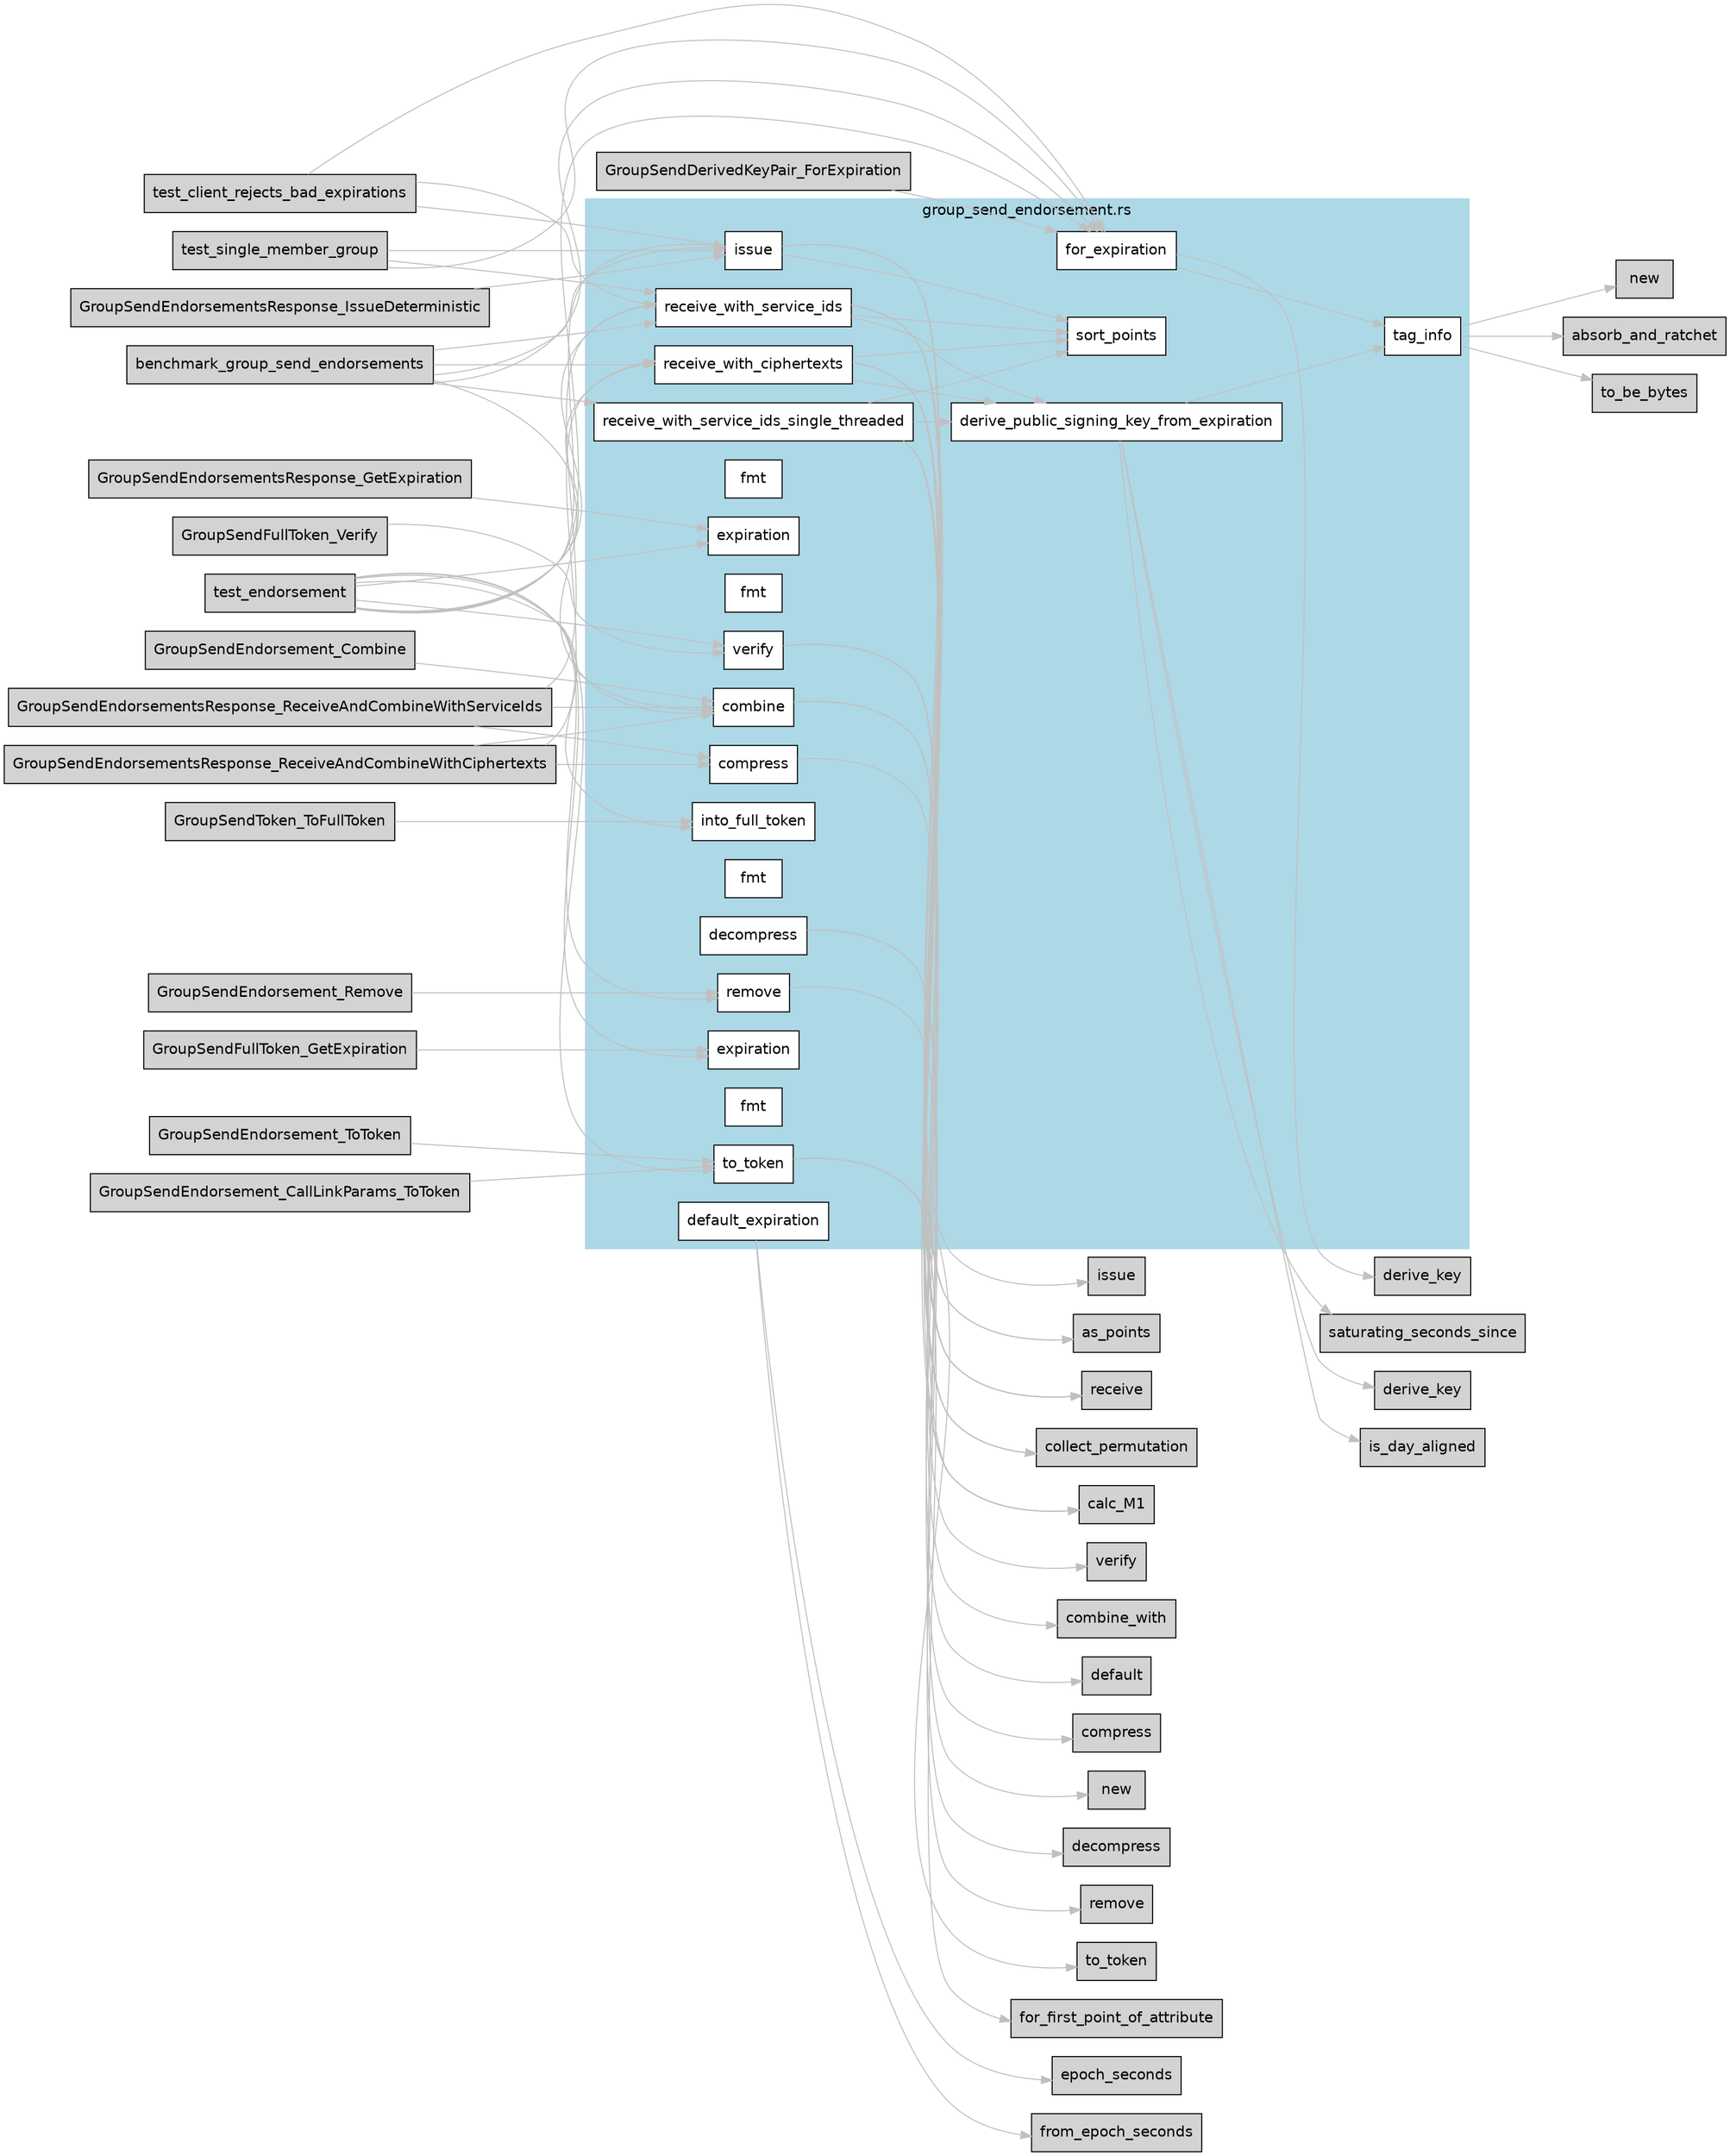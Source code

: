 digraph files_subgraph {
  rankdir=LR;
  node [shape=box, style=filled, fontname=Helvetica];
  edge [color=gray];

  subgraph cluster_0 {
    label = "group_send_endorsement.rs";
    style=filled;
    color=lightblue;
    fontname=Helvetica;
    "rust-analyzer cargo zkgroup 0.9.0 api/groups/group_send_endorsement/impl#[GroupSendEndorsementsResponse]sort_points()." [label="sort_points", tooltip="    fn sort_points(points: &mut [(usize, curve25519_dalek_signal::RistrettoPoint)]) {         debug_assert!(points.iter().enumerate().all(|(i, (j, _))| i == *j));         let sort_keys = curve25519_da...", fillcolor=white]
    "rust-analyzer cargo zkgroup 0.9.0 api/groups/group_send_endorsement/impl#[GroupSendDerivedKeyPair]for_expiration()." [label="for_expiration", tooltip="    pub fn for_expiration(         expiration: Timestamp,         root: impl AsRef<zkcredential::endorsements::ServerRootKeyPair>,     ) -> Self {         Self {             reserved: ReservedByte::de...", fillcolor=white]
    "rust-analyzer cargo zkgroup 0.9.0 api/groups/group_send_endorsement/impl#[GroupSendEndorsement]compress()." [label="compress", tooltip="    pub fn compress(         self,     ) -> GroupSendEndorsement<curve25519_dalek_signal::ristretto::CompressedRistretto> {         GroupSendEndorsement {             reserved: self.reserved,         ...", fillcolor=white]
    "rust-analyzer cargo zkgroup 0.9.0 api/groups/group_send_endorsement/impl#[GroupSendEndorsement]to_token()." [label="to_token", tooltip="    pub fn to_token<T: AsRef<uid_encryption::KeyPair>>(&self, key_pair: T) -> GroupSendToken {         let client_key =             zkcredential::endorsements::ClientDecryptionKey::for_first_point_of_...", fillcolor=white]
    "rust-analyzer cargo zkgroup 0.9.0 api/groups/group_send_endorsement/impl#[GroupSendEndorsementsResponse]receive_with_ciphertexts()." [label="receive_with_ciphertexts", tooltip="    pub fn receive_with_ciphertexts(         self,         member_ciphertexts: impl IntoIterator<Item = UuidCiphertext>,         now: Timestamp,         root_public_key: impl AsRef<zkcredential::endor...", fillcolor=white]
    "rust-analyzer cargo zkgroup 0.9.0 api/groups/group_send_endorsement/impl#[GroupSendEndorsement]remove()." [label="remove", tooltip="    pub fn remove(&self, unwanted_endorsements: &GroupSendEndorsement) -> GroupSendEndorsement {         assert_eq!(             self.reserved, unwanted_endorsements.reserved,             ' endorsemen...", fillcolor=white]
    "rust-analyzer cargo zkgroup 0.9.0 api/groups/group_send_endorsement/impl#[GroupSendEndorsement][Debug]fmt()." [label="fmt", tooltip="    fn fmt(&self, f: &mut std::fmt::Formatter<'_>) -> std::fmt::Result {         f.debug_struct(' GroupSendEndorsement' )             .field(' reserved' , &self.reserved)             .field(' endorsem...", fillcolor=white]
    "rust-analyzer cargo zkgroup 0.9.0 api/groups/group_send_endorsement/impl#[GroupSendEndorsementsResponse]receive_with_service_ids()." [label="receive_with_service_ids", tooltip="    pub fn receive_with_service_ids<T>(         self,         user_ids: T,         now: Timestamp,         group_params: &GroupSecretParams,         root_public_key: impl AsRef<zkcredential::endorseme...", fillcolor=white]
    "rust-analyzer cargo zkgroup 0.9.0 api/groups/group_send_endorsement/impl#[GroupSendToken][Debug]fmt()." [label="fmt", tooltip="    fn fmt(&self, f: &mut std::fmt::Formatter<'_>) -> std::fmt::Result {         f.debug_struct(' GroupSendToken' )             .field(' reserved' , &self.reserved)             .field(' raw_token' , &...", fillcolor=white]
    "rust-analyzer cargo zkgroup 0.9.0 api/groups/group_send_endorsement/impl#[GroupSendToken]into_full_token()." [label="into_full_token", tooltip="    pub fn into_full_token(self, expiration: Timestamp) -> GroupSendFullToken {         GroupSendFullToken {             reserved: self.reserved,             raw_token: self.raw_token,             exp...", fillcolor=white]
    "rust-analyzer cargo zkgroup 0.9.0 api/groups/group_send_endorsement/impl#[GroupSendEndorsement]combine()." [label="combine", tooltip="    pub fn combine(         endorsements: impl IntoIterator<Item = GroupSendEndorsement>,     ) -> GroupSendEndorsement {         let mut endorsements = endorsements.into_iter();         let Some(mut ...", fillcolor=white]
    "rust-analyzer cargo zkgroup 0.9.0 api/groups/group_send_endorsement/impl#[GroupSendEndorsementsResponse]default_expiration()." [label="default_expiration", tooltip="    pub fn default_expiration(current_time: Timestamp) -> Timestamp {         // Return the end of the next day, unless that's less than 25 hours away.         // In that case, return the end of the f...", fillcolor=white]
    "rust-analyzer cargo zkgroup 0.9.0 api/groups/group_send_endorsement/impl#[GroupSendEndorsementsResponse]expiration()." [label="expiration", tooltip="    pub fn expiration(&self) -> Timestamp {         self.expiration     }", fillcolor=white]
    "rust-analyzer cargo zkgroup 0.9.0 api/groups/group_send_endorsement/impl#[`GroupSendEndorsement<curve25519_dalek_signal::ristretto::CompressedRistretto>`][Debug]fmt()." [label="fmt", tooltip="    fn fmt(&self, f: &mut std::fmt::Formatter<'_>) -> std::fmt::Result {         f.debug_struct(' GroupSendEndorsement' )             .field(' reserved' , &self.reserved)             .field(' endorsem...", fillcolor=white]
    "rust-analyzer cargo zkgroup 0.9.0 api/groups/group_send_endorsement/impl#[`GroupSendEndorsement<curve25519_dalek_signal::ristretto::CompressedRistretto>`]decompress()." [label="decompress", tooltip="    pub fn decompress(         self,     ) -> Result<         GroupSendEndorsement<curve25519_dalek_signal::RistrettoPoint>,         ZkGroupDeserializationFailure,     > {         Ok(GroupSendEndorsem...", fillcolor=white]
    "rust-analyzer cargo zkgroup 0.9.0 api/groups/group_send_endorsement/impl#[GroupSendEndorsementsResponse]derive_public_signing_key_from_expiration()." [label="derive_public_signing_key_from_expiration", tooltip="    fn derive_public_signing_key_from_expiration(         &self,         now: Timestamp,         root_public_key: impl AsRef<zkcredential::endorsements::ServerRootPublicKey>,     ) -> Result<zkcredent...", fillcolor=white]
    "rust-analyzer cargo zkgroup 0.9.0 api/groups/group_send_endorsement/impl#[GroupSendFullToken]verify()." [label="verify", tooltip="    pub fn verify(         &self,         user_ids: impl IntoIterator<Item = libsignal_core::ServiceId>,         now: Timestamp,         key_pair: &GroupSendDerivedKeyPair,     ) -> Result<(), ZkGroup...", fillcolor=white]
    "rust-analyzer cargo zkgroup 0.9.0 api/groups/group_send_endorsement/impl#[GroupSendEndorsementsResponse]issue()." [label="issue", tooltip="    pub fn issue(         member_ciphertexts: impl IntoIterator<Item = UuidCiphertext>,         key_pair: &GroupSendDerivedKeyPair,         randomness: RandomnessBytes,     ) -> Self {         // Note...", fillcolor=white]
    "rust-analyzer cargo zkgroup 0.9.0 api/groups/group_send_endorsement/impl#[GroupSendFullToken][Debug]fmt()." [label="fmt", tooltip="    fn fmt(&self, f: &mut std::fmt::Formatter<'_>) -> std::fmt::Result {         f.debug_struct(' GroupSendFullToken' )             .field(' reserved' , &self.reserved)             .field(' raw_token'...", fillcolor=white]
    "rust-analyzer cargo zkgroup 0.9.0 api/groups/group_send_endorsement/impl#[GroupSendEndorsementsResponse]receive_with_service_ids_single_threaded()." [label="receive_with_service_ids_single_threaded", tooltip="    pub fn receive_with_service_ids_single_threaded(         self,         user_ids: impl IntoIterator<Item = libsignal_core::ServiceId>,         now: Timestamp,         group_params: &GroupSecretPara...", fillcolor=white]
    "rust-analyzer cargo zkgroup 0.9.0 api/groups/group_send_endorsement/impl#[GroupSendFullToken]expiration()." [label="expiration", tooltip="    pub fn expiration(&self) -> Timestamp {         self.expiration     }", fillcolor=white]
    "rust-analyzer cargo zkgroup 0.9.0 api/groups/group_send_endorsement/impl#[GroupSendDerivedKeyPair]tag_info()." [label="tag_info", tooltip="    fn tag_info(expiration: Timestamp) -> impl poksho::ShoApi + Clone {         let mut sho = poksho::ShoHmacSha256::new(b' 20240215_Signal_GroupSendEndorsement' );         sho.absorb_and_ratchet(&exp...", fillcolor=white]
  }
  "rust-analyzer cargo zkgroup 0.9.0 crypto/uid_struct/impl#[UidStruct]calc_M1()." [label="calc_M1", fillcolor=lightgray]
  "rust-analyzer cargo zkcredential 0.1.0 attributes/impl#[`Ciphertext<D>`][Attribute]as_points()." [label="as_points", fillcolor=lightgray]
  "rust-analyzer cargo zkcredential 0.1.0 endorsements/impl#[Endorsement]compress()." [label="compress", fillcolor=lightgray]
  "rust-analyzer cargo zkcredential 0.1.0 endorsements/impl#[`Endorsement<Storage>`][Default]default()." [label="default", fillcolor=lightgray]
  "rust-analyzer cargo zkgroup 0.9.0 benchmark_group_send_endorsements()." [label="benchmark_group_send_endorsements", fillcolor=lightgray]
  "rust-analyzer cargo zkgroup 0.9.0 common/simple_types/impl#[Timestamp]epoch_seconds()." [label="epoch_seconds", fillcolor=lightgray]
  "rust-analyzer cargo libsignal-bridge 0.1.0 zkgroup/GroupSendDerivedKeyPair_ForExpiration()." [label="GroupSendDerivedKeyPair_ForExpiration", fillcolor=lightgray]
  "rust-analyzer cargo zkgroup 0.9.0 common/simple_types/impl#[Timestamp]from_epoch_seconds()." [label="from_epoch_seconds", fillcolor=lightgray]
  "rust-analyzer cargo libsignal-bridge 0.1.0 zkgroup/GroupSendEndorsementsResponse_GetExpiration()." [label="GroupSendEndorsementsResponse_GetExpiration", fillcolor=lightgray]
  "rust-analyzer cargo libsignal-bridge 0.1.0 zkgroup/GroupSendEndorsement_Combine()." [label="GroupSendEndorsement_Combine", fillcolor=lightgray]
  "rust-analyzer cargo zkgroup 0.9.0 test_single_member_group()." [label="test_single_member_group", fillcolor=lightgray]
  "rust-analyzer cargo libsignal-bridge 0.1.0 zkgroup/GroupSendEndorsementsResponse_IssueDeterministic()." [label="GroupSendEndorsementsResponse_IssueDeterministic", fillcolor=lightgray]
  "rust-analyzer cargo zkcredential 0.1.0 endorsements/impl#[ClientDecryptionKey]for_first_point_of_attribute()." [label="for_first_point_of_attribute", fillcolor=lightgray]
  "rust-analyzer cargo poksho 0.7.0 shohmacsha256/impl#[ShoHmacSha256][ShoApi]new()." [label="new", fillcolor=lightgray]
  "rust-analyzer cargo libsignal-bridge 0.1.0 zkgroup/GroupSendEndorsementsResponse_ReceiveAndCombineWithCiphertexts()." [label="GroupSendEndorsementsResponse_ReceiveAndCombineWithCiphertexts", fillcolor=lightgray]
  "rust-analyzer cargo zkcredential 0.1.0 endorsements/impl#[ServerRootKeyPair]derive_key()." [label="derive_key", fillcolor=lightgray]
  "rust-analyzer cargo libsignal-bridge 0.1.0 zkgroup/GroupSendEndorsementsResponse_ReceiveAndCombineWithServiceIds()." [label="GroupSendEndorsementsResponse_ReceiveAndCombineWithServiceIds", fillcolor=lightgray]
  "rust-analyzer cargo libsignal-bridge 0.1.0 zkgroup/GroupSendEndorsement_CallLinkParams_ToToken()." [label="GroupSendEndorsement_CallLinkParams_ToToken", fillcolor=lightgray]
  "rust-analyzer cargo zkgroup 0.9.0 common/array_utils/collect_permutation()." [label="collect_permutation", fillcolor=lightgray]
  "rust-analyzer cargo zkgroup 0.9.0 common/simple_types/impl#[Timestamp]saturating_seconds_since()." [label="saturating_seconds_since", fillcolor=lightgray]
  "rust-analyzer cargo libsignal-bridge 0.1.0 zkgroup/GroupSendEndorsement_ToToken()." [label="GroupSendEndorsement_ToToken", fillcolor=lightgray]
  "rust-analyzer cargo zkgroup 0.9.0 test_endorsement()." [label="test_endorsement", fillcolor=lightgray]
  "rust-analyzer cargo zkcredential 0.1.0 endorsements/impl#[ServerDerivedKeyPair]verify()." [label="verify", fillcolor=lightgray]
  "rust-analyzer cargo zkcredential 0.1.0 endorsements/impl#[ServerRootPublicKey]derive_key()." [label="derive_key", fillcolor=lightgray]
  "rust-analyzer cargo libsignal-bridge 0.1.0 zkgroup/GroupSendFullToken_Verify()." [label="GroupSendFullToken_Verify", fillcolor=lightgray]
  "rust-analyzer cargo zkcredential 0.1.0 endorsements/impl#[`Endorsement<CompressedRistretto>`]decompress()." [label="decompress", fillcolor=lightgray]
  "rust-analyzer cargo libsignal-bridge 0.1.0 zkgroup/GroupSendToken_ToFullToken()." [label="GroupSendToken_ToFullToken", fillcolor=lightgray]
  "rust-analyzer cargo zkcredential 0.1.0 endorsements/impl#[EndorsementResponse]receive()." [label="receive", fillcolor=lightgray]
  "rust-analyzer cargo libsignal-bridge 0.1.0 zkgroup/GroupSendEndorsement_Remove()." [label="GroupSendEndorsement_Remove", fillcolor=lightgray]
  "rust-analyzer cargo poksho 0.7.0 shoapi/ShoApi#absorb_and_ratchet()." [label="absorb_and_ratchet", fillcolor=lightgray]
  "rust-analyzer cargo zkgroup 0.9.0 common/simple_types/impl#[Timestamp]is_day_aligned()." [label="is_day_aligned", fillcolor=lightgray]
  "rust-analyzer cargo zkgroup 0.9.0 common/errors/impl#[ZkGroupDeserializationFailure]new()." [label="new", fillcolor=lightgray]
  "rust-analyzer cargo zkcredential 0.1.0 endorsements/impl#[Endorsement]to_token()." [label="to_token", fillcolor=lightgray]
  "rust-analyzer cargo zkcredential 0.1.0 endorsements/impl#[Endorsement]combine_with()." [label="combine_with", fillcolor=lightgray]
  "rust-analyzer cargo zkcredential 0.1.0 endorsements/impl#[EndorsementResponse]issue()." [label="issue", fillcolor=lightgray]
  "rust-analyzer cargo libsignal-bridge 0.1.0 zkgroup/GroupSendFullToken_GetExpiration()." [label="GroupSendFullToken_GetExpiration", fillcolor=lightgray]
  "rust-analyzer cargo zkgroup 0.9.0 test_client_rejects_bad_expirations()." [label="test_client_rejects_bad_expirations", fillcolor=lightgray]
  "rust-analyzer cargo zkcredential 0.1.0 endorsements/impl#[Endorsement]remove()." [label="remove", fillcolor=lightgray]
  "rust-analyzer cargo zkgroup 0.9.0 common/simple_types/impl#[Timestamp]to_be_bytes()." [label="to_be_bytes", fillcolor=lightgray]

  "rust-analyzer cargo zkgroup 0.9.0 api/groups/group_send_endorsement/impl#[GroupSendDerivedKeyPair]for_expiration()." -> "rust-analyzer cargo zkgroup 0.9.0 api/groups/group_send_endorsement/impl#[GroupSendDerivedKeyPair]tag_info()."
  "rust-analyzer cargo zkgroup 0.9.0 api/groups/group_send_endorsement/impl#[GroupSendDerivedKeyPair]for_expiration()." -> "rust-analyzer cargo zkcredential 0.1.0 endorsements/impl#[ServerRootKeyPair]derive_key()."
  "rust-analyzer cargo zkgroup 0.9.0 api/groups/group_send_endorsement/impl#[GroupSendEndorsement]compress()." -> "rust-analyzer cargo zkcredential 0.1.0 endorsements/impl#[Endorsement]compress()."
  "rust-analyzer cargo zkgroup 0.9.0 api/groups/group_send_endorsement/impl#[GroupSendEndorsement]to_token()." -> "rust-analyzer cargo zkcredential 0.1.0 endorsements/impl#[ClientDecryptionKey]for_first_point_of_attribute()."
  "rust-analyzer cargo zkgroup 0.9.0 api/groups/group_send_endorsement/impl#[GroupSendEndorsement]to_token()." -> "rust-analyzer cargo zkcredential 0.1.0 endorsements/impl#[Endorsement]to_token()."
  "rust-analyzer cargo zkgroup 0.9.0 api/groups/group_send_endorsement/impl#[GroupSendEndorsementsResponse]receive_with_ciphertexts()." -> "rust-analyzer cargo zkcredential 0.1.0 endorsements/impl#[EndorsementResponse]receive()."
  "rust-analyzer cargo zkgroup 0.9.0 api/groups/group_send_endorsement/impl#[GroupSendEndorsementsResponse]receive_with_ciphertexts()." -> "rust-analyzer cargo zkgroup 0.9.0 common/array_utils/collect_permutation()."
  "rust-analyzer cargo zkgroup 0.9.0 api/groups/group_send_endorsement/impl#[GroupSendEndorsementsResponse]receive_with_ciphertexts()." -> "rust-analyzer cargo zkgroup 0.9.0 api/groups/group_send_endorsement/impl#[GroupSendEndorsementsResponse]sort_points()."
  "rust-analyzer cargo zkgroup 0.9.0 api/groups/group_send_endorsement/impl#[GroupSendEndorsementsResponse]receive_with_ciphertexts()." -> "rust-analyzer cargo zkgroup 0.9.0 api/groups/group_send_endorsement/impl#[GroupSendEndorsementsResponse]derive_public_signing_key_from_expiration()."
  "rust-analyzer cargo zkgroup 0.9.0 api/groups/group_send_endorsement/impl#[GroupSendEndorsementsResponse]receive_with_ciphertexts()." -> "rust-analyzer cargo zkcredential 0.1.0 attributes/impl#[`Ciphertext<D>`][Attribute]as_points()."
  "rust-analyzer cargo zkgroup 0.9.0 api/groups/group_send_endorsement/impl#[GroupSendEndorsement]remove()." -> "rust-analyzer cargo zkcredential 0.1.0 endorsements/impl#[Endorsement]remove()."
  "rust-analyzer cargo zkgroup 0.9.0 api/groups/group_send_endorsement/impl#[GroupSendEndorsementsResponse]receive_with_service_ids()." -> "rust-analyzer cargo zkgroup 0.9.0 common/array_utils/collect_permutation()."
  "rust-analyzer cargo zkgroup 0.9.0 api/groups/group_send_endorsement/impl#[GroupSendEndorsementsResponse]receive_with_service_ids()." -> "rust-analyzer cargo zkgroup 0.9.0 crypto/uid_struct/impl#[UidStruct]calc_M1()."
  "rust-analyzer cargo zkgroup 0.9.0 api/groups/group_send_endorsement/impl#[GroupSendEndorsementsResponse]receive_with_service_ids()." -> "rust-analyzer cargo zkgroup 0.9.0 api/groups/group_send_endorsement/impl#[GroupSendEndorsementsResponse]derive_public_signing_key_from_expiration()."
  "rust-analyzer cargo zkgroup 0.9.0 api/groups/group_send_endorsement/impl#[GroupSendEndorsementsResponse]receive_with_service_ids()." -> "rust-analyzer cargo zkgroup 0.9.0 api/groups/group_send_endorsement/impl#[GroupSendEndorsementsResponse]sort_points()."
  "rust-analyzer cargo zkgroup 0.9.0 api/groups/group_send_endorsement/impl#[GroupSendEndorsementsResponse]receive_with_service_ids()." -> "rust-analyzer cargo zkcredential 0.1.0 endorsements/impl#[EndorsementResponse]receive()."
  "rust-analyzer cargo zkgroup 0.9.0 api/groups/group_send_endorsement/impl#[GroupSendEndorsement]combine()." -> "rust-analyzer cargo zkcredential 0.1.0 endorsements/impl#[Endorsement]combine_with()."
  "rust-analyzer cargo zkgroup 0.9.0 api/groups/group_send_endorsement/impl#[GroupSendEndorsement]combine()." -> "rust-analyzer cargo zkcredential 0.1.0 endorsements/impl#[`Endorsement<Storage>`][Default]default()."
  "rust-analyzer cargo zkgroup 0.9.0 api/groups/group_send_endorsement/impl#[GroupSendEndorsementsResponse]default_expiration()." -> "rust-analyzer cargo zkgroup 0.9.0 common/simple_types/impl#[Timestamp]from_epoch_seconds()."
  "rust-analyzer cargo zkgroup 0.9.0 api/groups/group_send_endorsement/impl#[GroupSendEndorsementsResponse]default_expiration()." -> "rust-analyzer cargo zkgroup 0.9.0 common/simple_types/impl#[Timestamp]epoch_seconds()."
  "rust-analyzer cargo zkgroup 0.9.0 api/groups/group_send_endorsement/impl#[`GroupSendEndorsement<curve25519_dalek_signal::ristretto::CompressedRistretto>`]decompress()." -> "rust-analyzer cargo zkcredential 0.1.0 endorsements/impl#[`Endorsement<CompressedRistretto>`]decompress()."
  "rust-analyzer cargo zkgroup 0.9.0 api/groups/group_send_endorsement/impl#[`GroupSendEndorsement<curve25519_dalek_signal::ristretto::CompressedRistretto>`]decompress()." -> "rust-analyzer cargo zkgroup 0.9.0 common/errors/impl#[ZkGroupDeserializationFailure]new()."
  "rust-analyzer cargo zkgroup 0.9.0 api/groups/group_send_endorsement/impl#[GroupSendEndorsementsResponse]derive_public_signing_key_from_expiration()." -> "rust-analyzer cargo zkgroup 0.9.0 api/groups/group_send_endorsement/impl#[GroupSendDerivedKeyPair]tag_info()."
  "rust-analyzer cargo zkgroup 0.9.0 api/groups/group_send_endorsement/impl#[GroupSendEndorsementsResponse]derive_public_signing_key_from_expiration()." -> "rust-analyzer cargo zkcredential 0.1.0 endorsements/impl#[ServerRootPublicKey]derive_key()."
  "rust-analyzer cargo zkgroup 0.9.0 api/groups/group_send_endorsement/impl#[GroupSendEndorsementsResponse]derive_public_signing_key_from_expiration()." -> "rust-analyzer cargo zkgroup 0.9.0 common/simple_types/impl#[Timestamp]saturating_seconds_since()."
  "rust-analyzer cargo zkgroup 0.9.0 api/groups/group_send_endorsement/impl#[GroupSendEndorsementsResponse]derive_public_signing_key_from_expiration()." -> "rust-analyzer cargo zkgroup 0.9.0 common/simple_types/impl#[Timestamp]is_day_aligned()."
  "rust-analyzer cargo zkgroup 0.9.0 api/groups/group_send_endorsement/impl#[GroupSendFullToken]verify()." -> "rust-analyzer cargo zkcredential 0.1.0 endorsements/impl#[ServerDerivedKeyPair]verify()."
  "rust-analyzer cargo zkgroup 0.9.0 api/groups/group_send_endorsement/impl#[GroupSendFullToken]verify()." -> "rust-analyzer cargo zkgroup 0.9.0 crypto/uid_struct/impl#[UidStruct]calc_M1()."
  "rust-analyzer cargo zkgroup 0.9.0 api/groups/group_send_endorsement/impl#[GroupSendEndorsementsResponse]issue()." -> "rust-analyzer cargo zkcredential 0.1.0 endorsements/impl#[EndorsementResponse]issue()."
  "rust-analyzer cargo zkgroup 0.9.0 api/groups/group_send_endorsement/impl#[GroupSendEndorsementsResponse]issue()." -> "rust-analyzer cargo zkgroup 0.9.0 api/groups/group_send_endorsement/impl#[GroupSendEndorsementsResponse]sort_points()."
  "rust-analyzer cargo zkgroup 0.9.0 api/groups/group_send_endorsement/impl#[GroupSendEndorsementsResponse]issue()." -> "rust-analyzer cargo zkcredential 0.1.0 attributes/impl#[`Ciphertext<D>`][Attribute]as_points()."
  "rust-analyzer cargo zkgroup 0.9.0 api/groups/group_send_endorsement/impl#[GroupSendEndorsementsResponse]receive_with_service_ids_single_threaded()." -> "rust-analyzer cargo zkcredential 0.1.0 endorsements/impl#[EndorsementResponse]receive()."
  "rust-analyzer cargo zkgroup 0.9.0 api/groups/group_send_endorsement/impl#[GroupSendEndorsementsResponse]receive_with_service_ids_single_threaded()." -> "rust-analyzer cargo zkgroup 0.9.0 api/groups/group_send_endorsement/impl#[GroupSendEndorsementsResponse]derive_public_signing_key_from_expiration()."
  "rust-analyzer cargo zkgroup 0.9.0 api/groups/group_send_endorsement/impl#[GroupSendEndorsementsResponse]receive_with_service_ids_single_threaded()." -> "rust-analyzer cargo zkgroup 0.9.0 common/array_utils/collect_permutation()."
  "rust-analyzer cargo zkgroup 0.9.0 api/groups/group_send_endorsement/impl#[GroupSendEndorsementsResponse]receive_with_service_ids_single_threaded()." -> "rust-analyzer cargo zkgroup 0.9.0 crypto/uid_struct/impl#[UidStruct]calc_M1()."
  "rust-analyzer cargo zkgroup 0.9.0 api/groups/group_send_endorsement/impl#[GroupSendEndorsementsResponse]receive_with_service_ids_single_threaded()." -> "rust-analyzer cargo zkgroup 0.9.0 api/groups/group_send_endorsement/impl#[GroupSendEndorsementsResponse]sort_points()."
  "rust-analyzer cargo zkgroup 0.9.0 api/groups/group_send_endorsement/impl#[GroupSendDerivedKeyPair]tag_info()." -> "rust-analyzer cargo poksho 0.7.0 shoapi/ShoApi#absorb_and_ratchet()."
  "rust-analyzer cargo zkgroup 0.9.0 api/groups/group_send_endorsement/impl#[GroupSendDerivedKeyPair]tag_info()." -> "rust-analyzer cargo zkgroup 0.9.0 common/simple_types/impl#[Timestamp]to_be_bytes()."
  "rust-analyzer cargo zkgroup 0.9.0 api/groups/group_send_endorsement/impl#[GroupSendDerivedKeyPair]tag_info()." -> "rust-analyzer cargo poksho 0.7.0 shohmacsha256/impl#[ShoHmacSha256][ShoApi]new()."
  "rust-analyzer cargo zkgroup 0.9.0 benchmark_group_send_endorsements()." -> "rust-analyzer cargo zkgroup 0.9.0 api/groups/group_send_endorsement/impl#[GroupSendDerivedKeyPair]for_expiration()."
  "rust-analyzer cargo zkgroup 0.9.0 test_endorsement()." -> "rust-analyzer cargo zkgroup 0.9.0 api/groups/group_send_endorsement/impl#[GroupSendDerivedKeyPair]for_expiration()."
  "rust-analyzer cargo zkgroup 0.9.0 test_client_rejects_bad_expirations()." -> "rust-analyzer cargo zkgroup 0.9.0 api/groups/group_send_endorsement/impl#[GroupSendDerivedKeyPair]for_expiration()."
  "rust-analyzer cargo zkgroup 0.9.0 test_single_member_group()." -> "rust-analyzer cargo zkgroup 0.9.0 api/groups/group_send_endorsement/impl#[GroupSendDerivedKeyPair]for_expiration()."
  "rust-analyzer cargo libsignal-bridge 0.1.0 zkgroup/GroupSendDerivedKeyPair_ForExpiration()." -> "rust-analyzer cargo zkgroup 0.9.0 api/groups/group_send_endorsement/impl#[GroupSendDerivedKeyPair]for_expiration()."
  "rust-analyzer cargo libsignal-bridge 0.1.0 zkgroup/GroupSendEndorsementsResponse_ReceiveAndCombineWithServiceIds()." -> "rust-analyzer cargo zkgroup 0.9.0 api/groups/group_send_endorsement/impl#[GroupSendEndorsement]compress()."
  "rust-analyzer cargo libsignal-bridge 0.1.0 zkgroup/GroupSendEndorsementsResponse_ReceiveAndCombineWithCiphertexts()." -> "rust-analyzer cargo zkgroup 0.9.0 api/groups/group_send_endorsement/impl#[GroupSendEndorsement]compress()."
  "rust-analyzer cargo zkgroup 0.9.0 test_endorsement()." -> "rust-analyzer cargo zkgroup 0.9.0 api/groups/group_send_endorsement/impl#[GroupSendEndorsement]to_token()."
  "rust-analyzer cargo libsignal-bridge 0.1.0 zkgroup/GroupSendEndorsement_ToToken()." -> "rust-analyzer cargo zkgroup 0.9.0 api/groups/group_send_endorsement/impl#[GroupSendEndorsement]to_token()."
  "rust-analyzer cargo libsignal-bridge 0.1.0 zkgroup/GroupSendEndorsement_CallLinkParams_ToToken()." -> "rust-analyzer cargo zkgroup 0.9.0 api/groups/group_send_endorsement/impl#[GroupSendEndorsement]to_token()."
  "rust-analyzer cargo zkgroup 0.9.0 test_endorsement()." -> "rust-analyzer cargo zkgroup 0.9.0 api/groups/group_send_endorsement/impl#[GroupSendEndorsementsResponse]receive_with_ciphertexts()."
  "rust-analyzer cargo zkgroup 0.9.0 benchmark_group_send_endorsements()." -> "rust-analyzer cargo zkgroup 0.9.0 api/groups/group_send_endorsement/impl#[GroupSendEndorsementsResponse]receive_with_ciphertexts()."
  "rust-analyzer cargo libsignal-bridge 0.1.0 zkgroup/GroupSendEndorsementsResponse_ReceiveAndCombineWithCiphertexts()." -> "rust-analyzer cargo zkgroup 0.9.0 api/groups/group_send_endorsement/impl#[GroupSendEndorsementsResponse]receive_with_ciphertexts()."
  "rust-analyzer cargo zkgroup 0.9.0 test_endorsement()." -> "rust-analyzer cargo zkgroup 0.9.0 api/groups/group_send_endorsement/impl#[GroupSendEndorsement]remove()."
  "rust-analyzer cargo libsignal-bridge 0.1.0 zkgroup/GroupSendEndorsement_Remove()." -> "rust-analyzer cargo zkgroup 0.9.0 api/groups/group_send_endorsement/impl#[GroupSendEndorsement]remove()."
  "rust-analyzer cargo zkgroup 0.9.0 test_client_rejects_bad_expirations()." -> "rust-analyzer cargo zkgroup 0.9.0 api/groups/group_send_endorsement/impl#[GroupSendEndorsementsResponse]receive_with_service_ids()."
  "rust-analyzer cargo zkgroup 0.9.0 benchmark_group_send_endorsements()." -> "rust-analyzer cargo zkgroup 0.9.0 api/groups/group_send_endorsement/impl#[GroupSendEndorsementsResponse]receive_with_service_ids()."
  "rust-analyzer cargo zkgroup 0.9.0 test_single_member_group()." -> "rust-analyzer cargo zkgroup 0.9.0 api/groups/group_send_endorsement/impl#[GroupSendEndorsementsResponse]receive_with_service_ids()."
  "rust-analyzer cargo libsignal-bridge 0.1.0 zkgroup/GroupSendEndorsementsResponse_ReceiveAndCombineWithServiceIds()." -> "rust-analyzer cargo zkgroup 0.9.0 api/groups/group_send_endorsement/impl#[GroupSendEndorsementsResponse]receive_with_service_ids()."
  "rust-analyzer cargo zkgroup 0.9.0 test_endorsement()." -> "rust-analyzer cargo zkgroup 0.9.0 api/groups/group_send_endorsement/impl#[GroupSendEndorsementsResponse]receive_with_service_ids()."
  "rust-analyzer cargo zkgroup 0.9.0 test_endorsement()." -> "rust-analyzer cargo zkgroup 0.9.0 api/groups/group_send_endorsement/impl#[GroupSendToken]into_full_token()."
  "rust-analyzer cargo libsignal-bridge 0.1.0 zkgroup/GroupSendToken_ToFullToken()." -> "rust-analyzer cargo zkgroup 0.9.0 api/groups/group_send_endorsement/impl#[GroupSendToken]into_full_token()."
  "rust-analyzer cargo libsignal-bridge 0.1.0 zkgroup/GroupSendEndorsementsResponse_ReceiveAndCombineWithCiphertexts()." -> "rust-analyzer cargo zkgroup 0.9.0 api/groups/group_send_endorsement/impl#[GroupSendEndorsement]combine()."
  "rust-analyzer cargo zkgroup 0.9.0 benchmark_group_send_endorsements()." -> "rust-analyzer cargo zkgroup 0.9.0 api/groups/group_send_endorsement/impl#[GroupSendEndorsement]combine()."
  "rust-analyzer cargo libsignal-bridge 0.1.0 zkgroup/GroupSendEndorsement_Combine()." -> "rust-analyzer cargo zkgroup 0.9.0 api/groups/group_send_endorsement/impl#[GroupSendEndorsement]combine()."
  "rust-analyzer cargo libsignal-bridge 0.1.0 zkgroup/GroupSendEndorsementsResponse_ReceiveAndCombineWithServiceIds()." -> "rust-analyzer cargo zkgroup 0.9.0 api/groups/group_send_endorsement/impl#[GroupSendEndorsement]combine()."
  "rust-analyzer cargo zkgroup 0.9.0 test_endorsement()." -> "rust-analyzer cargo zkgroup 0.9.0 api/groups/group_send_endorsement/impl#[GroupSendEndorsement]combine()."
  "rust-analyzer cargo zkgroup 0.9.0 test_endorsement()." -> "rust-analyzer cargo zkgroup 0.9.0 api/groups/group_send_endorsement/impl#[GroupSendEndorsementsResponse]expiration()."
  "rust-analyzer cargo libsignal-bridge 0.1.0 zkgroup/GroupSendEndorsementsResponse_GetExpiration()." -> "rust-analyzer cargo zkgroup 0.9.0 api/groups/group_send_endorsement/impl#[GroupSendEndorsementsResponse]expiration()."
  "rust-analyzer cargo libsignal-bridge 0.1.0 zkgroup/GroupSendFullToken_Verify()." -> "rust-analyzer cargo zkgroup 0.9.0 api/groups/group_send_endorsement/impl#[GroupSendFullToken]verify()."
  "rust-analyzer cargo zkgroup 0.9.0 test_endorsement()." -> "rust-analyzer cargo zkgroup 0.9.0 api/groups/group_send_endorsement/impl#[GroupSendFullToken]verify()."
  "rust-analyzer cargo zkgroup 0.9.0 benchmark_group_send_endorsements()." -> "rust-analyzer cargo zkgroup 0.9.0 api/groups/group_send_endorsement/impl#[GroupSendEndorsementsResponse]issue()."
  "rust-analyzer cargo zkgroup 0.9.0 test_endorsement()." -> "rust-analyzer cargo zkgroup 0.9.0 api/groups/group_send_endorsement/impl#[GroupSendEndorsementsResponse]issue()."
  "rust-analyzer cargo zkgroup 0.9.0 test_single_member_group()." -> "rust-analyzer cargo zkgroup 0.9.0 api/groups/group_send_endorsement/impl#[GroupSendEndorsementsResponse]issue()."
  "rust-analyzer cargo libsignal-bridge 0.1.0 zkgroup/GroupSendEndorsementsResponse_IssueDeterministic()." -> "rust-analyzer cargo zkgroup 0.9.0 api/groups/group_send_endorsement/impl#[GroupSendEndorsementsResponse]issue()."
  "rust-analyzer cargo zkgroup 0.9.0 test_client_rejects_bad_expirations()." -> "rust-analyzer cargo zkgroup 0.9.0 api/groups/group_send_endorsement/impl#[GroupSendEndorsementsResponse]issue()."
  "rust-analyzer cargo zkgroup 0.9.0 benchmark_group_send_endorsements()." -> "rust-analyzer cargo zkgroup 0.9.0 api/groups/group_send_endorsement/impl#[GroupSendEndorsementsResponse]receive_with_service_ids_single_threaded()."
  "rust-analyzer cargo libsignal-bridge 0.1.0 zkgroup/GroupSendFullToken_GetExpiration()." -> "rust-analyzer cargo zkgroup 0.9.0 api/groups/group_send_endorsement/impl#[GroupSendFullToken]expiration()."
  "rust-analyzer cargo zkgroup 0.9.0 test_endorsement()." -> "rust-analyzer cargo zkgroup 0.9.0 api/groups/group_send_endorsement/impl#[GroupSendFullToken]expiration()."
}
